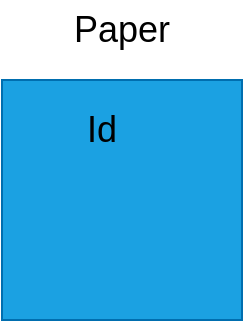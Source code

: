 <mxfile>
    <diagram id="3RKsSDuyYAWZcZ79wfNi" name="Page-1">
        <mxGraphModel dx="495" dy="475" grid="1" gridSize="10" guides="1" tooltips="1" connect="1" arrows="1" fold="1" page="1" pageScale="1" pageWidth="850" pageHeight="1100" math="0" shadow="0">
            <root>
                <mxCell id="0"/>
                <mxCell id="1" parent="0"/>
                <mxCell id="2" value="" style="whiteSpace=wrap;html=1;fillColor=#1ba1e2;fontColor=#ffffff;strokeColor=#006EAF;fontSize=18;" vertex="1" parent="1">
                    <mxGeometry x="50" y="60" width="120" height="120" as="geometry"/>
                </mxCell>
                <mxCell id="3" value="Paper" style="text;strokeColor=none;align=center;fillColor=none;html=1;verticalAlign=middle;whiteSpace=wrap;rounded=0;fontSize=18;" vertex="1" parent="1">
                    <mxGeometry x="80" y="20" width="60" height="30" as="geometry"/>
                </mxCell>
                <mxCell id="4" value="Id" style="text;strokeColor=none;align=center;fillColor=none;html=1;verticalAlign=middle;whiteSpace=wrap;rounded=0;fontSize=18;" vertex="1" parent="1">
                    <mxGeometry x="70" y="70" width="60" height="30" as="geometry"/>
                </mxCell>
            </root>
        </mxGraphModel>
    </diagram>
</mxfile>